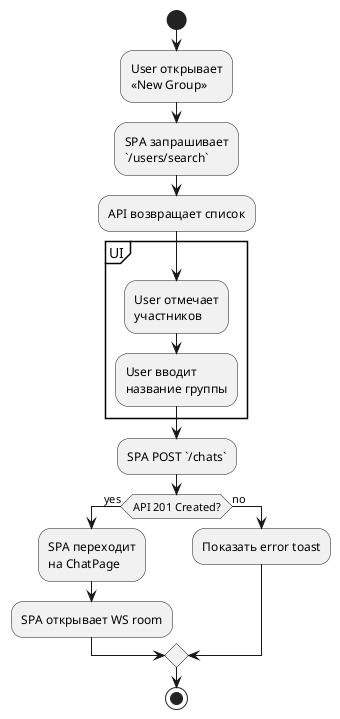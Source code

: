 ' docs/diagrams/activity_create_group_chat.puml
@startuml ActivityGroupChat
start
:User открывает\n«New Group»;
:SPA запрашивает\n`/users/search`;
:API возвращает список;
partition "UI" {
  :User отмечает\nучастников;
  :User вводит\nназвание группы;
}
:SPA POST `/chats`;
if (API 201 Created?) then (yes)
  :SPA переходит\nна ChatPage;
  :SPA открывает WS room;
else (no)
  :Показать error toast;
endif
stop
@enduml
